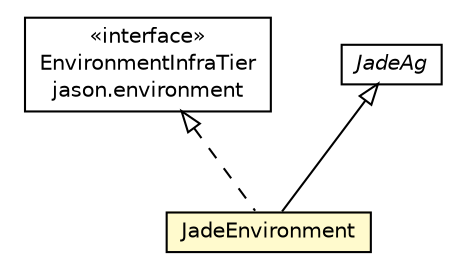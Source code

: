 #!/usr/local/bin/dot
#
# Class diagram 
# Generated by UMLGraph version R5_6_6-1-g9240c4 (http://www.umlgraph.org/)
#

digraph G {
	edge [fontname="Helvetica",fontsize=10,labelfontname="Helvetica",labelfontsize=10];
	node [fontname="Helvetica",fontsize=10,shape=plaintext];
	nodesep=0.25;
	ranksep=0.5;
	// jason.environment.EnvironmentInfraTier
	c25610 [label=<<table title="jason.environment.EnvironmentInfraTier" border="0" cellborder="1" cellspacing="0" cellpadding="2" port="p" href="../../environment/EnvironmentInfraTier.html">
		<tr><td><table border="0" cellspacing="0" cellpadding="1">
<tr><td align="center" balign="center"> &#171;interface&#187; </td></tr>
<tr><td align="center" balign="center"> EnvironmentInfraTier </td></tr>
<tr><td align="center" balign="center"> jason.environment </td></tr>
		</table></td></tr>
		</table>>, URL="../../environment/EnvironmentInfraTier.html", fontname="Helvetica", fontcolor="black", fontsize=10.0];
	// jason.infra.jade.JadeEnvironment
	c25659 [label=<<table title="jason.infra.jade.JadeEnvironment" border="0" cellborder="1" cellspacing="0" cellpadding="2" port="p" bgcolor="lemonChiffon" href="./JadeEnvironment.html">
		<tr><td><table border="0" cellspacing="0" cellpadding="1">
<tr><td align="center" balign="center"> JadeEnvironment </td></tr>
		</table></td></tr>
		</table>>, URL="./JadeEnvironment.html", fontname="Helvetica", fontcolor="black", fontsize=10.0];
	// jason.infra.jade.JadeAg
	c25661 [label=<<table title="jason.infra.jade.JadeAg" border="0" cellborder="1" cellspacing="0" cellpadding="2" port="p" href="./JadeAg.html">
		<tr><td><table border="0" cellspacing="0" cellpadding="1">
<tr><td align="center" balign="center"><font face="Helvetica-Oblique"> JadeAg </font></td></tr>
		</table></td></tr>
		</table>>, URL="./JadeAg.html", fontname="Helvetica", fontcolor="black", fontsize=10.0];
	//jason.infra.jade.JadeEnvironment extends jason.infra.jade.JadeAg
	c25661:p -> c25659:p [dir=back,arrowtail=empty];
	//jason.infra.jade.JadeEnvironment implements jason.environment.EnvironmentInfraTier
	c25610:p -> c25659:p [dir=back,arrowtail=empty,style=dashed];
}


